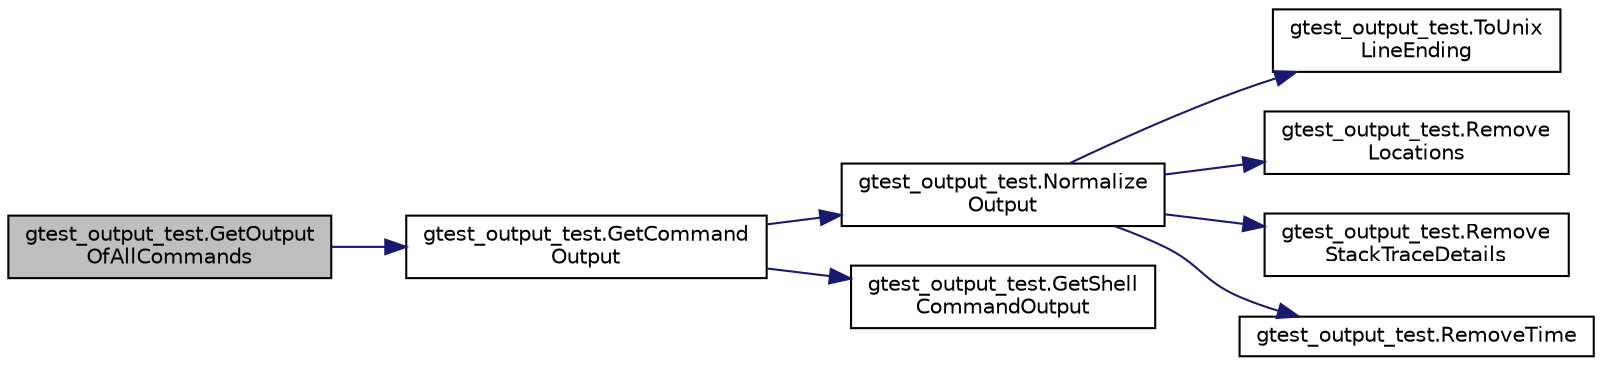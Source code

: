 digraph "gtest_output_test.GetOutputOfAllCommands"
{
  edge [fontname="Helvetica",fontsize="10",labelfontname="Helvetica",labelfontsize="10"];
  node [fontname="Helvetica",fontsize="10",shape=record];
  rankdir="LR";
  Node10 [label="gtest_output_test.GetOutput\lOfAllCommands",height=0.2,width=0.4,color="black", fillcolor="grey75", style="filled", fontcolor="black"];
  Node10 -> Node11 [color="midnightblue",fontsize="10",style="solid",fontname="Helvetica"];
  Node11 [label="gtest_output_test.GetCommand\lOutput",height=0.2,width=0.4,color="black", fillcolor="white", style="filled",URL="$d6/dc2/namespacegtest__output__test.html#a953ec555d073485fbc7d9a092e8f1dea"];
  Node11 -> Node12 [color="midnightblue",fontsize="10",style="solid",fontname="Helvetica"];
  Node12 [label="gtest_output_test.Normalize\lOutput",height=0.2,width=0.4,color="black", fillcolor="white", style="filled",URL="$d6/dc2/namespacegtest__output__test.html#a457700303177f330388e249a23b0c63a"];
  Node12 -> Node13 [color="midnightblue",fontsize="10",style="solid",fontname="Helvetica"];
  Node13 [label="gtest_output_test.ToUnix\lLineEnding",height=0.2,width=0.4,color="black", fillcolor="white", style="filled",URL="$d6/dc2/namespacegtest__output__test.html#aa9ee981e855b986a7fc513a4ab68dd3e"];
  Node12 -> Node14 [color="midnightblue",fontsize="10",style="solid",fontname="Helvetica"];
  Node14 [label="gtest_output_test.Remove\lLocations",height=0.2,width=0.4,color="black", fillcolor="white", style="filled",URL="$d6/dc2/namespacegtest__output__test.html#ad5ff97e572c5ef7aaf1a414eb52282cf"];
  Node12 -> Node15 [color="midnightblue",fontsize="10",style="solid",fontname="Helvetica"];
  Node15 [label="gtest_output_test.Remove\lStackTraceDetails",height=0.2,width=0.4,color="black", fillcolor="white", style="filled",URL="$d6/dc2/namespacegtest__output__test.html#a15bbf618beea12685dc5c9630ec18120"];
  Node12 -> Node16 [color="midnightblue",fontsize="10",style="solid",fontname="Helvetica"];
  Node16 [label="gtest_output_test.RemoveTime",height=0.2,width=0.4,color="black", fillcolor="white", style="filled",URL="$d6/dc2/namespacegtest__output__test.html#a2f40fbdd1c9f47da27109abb3fd2d80d"];
  Node11 -> Node17 [color="midnightblue",fontsize="10",style="solid",fontname="Helvetica"];
  Node17 [label="gtest_output_test.GetShell\lCommandOutput",height=0.2,width=0.4,color="black", fillcolor="white", style="filled",URL="$d6/dc2/namespacegtest__output__test.html#a0dbdd37611259249a58ab13ed60d8172"];
}
